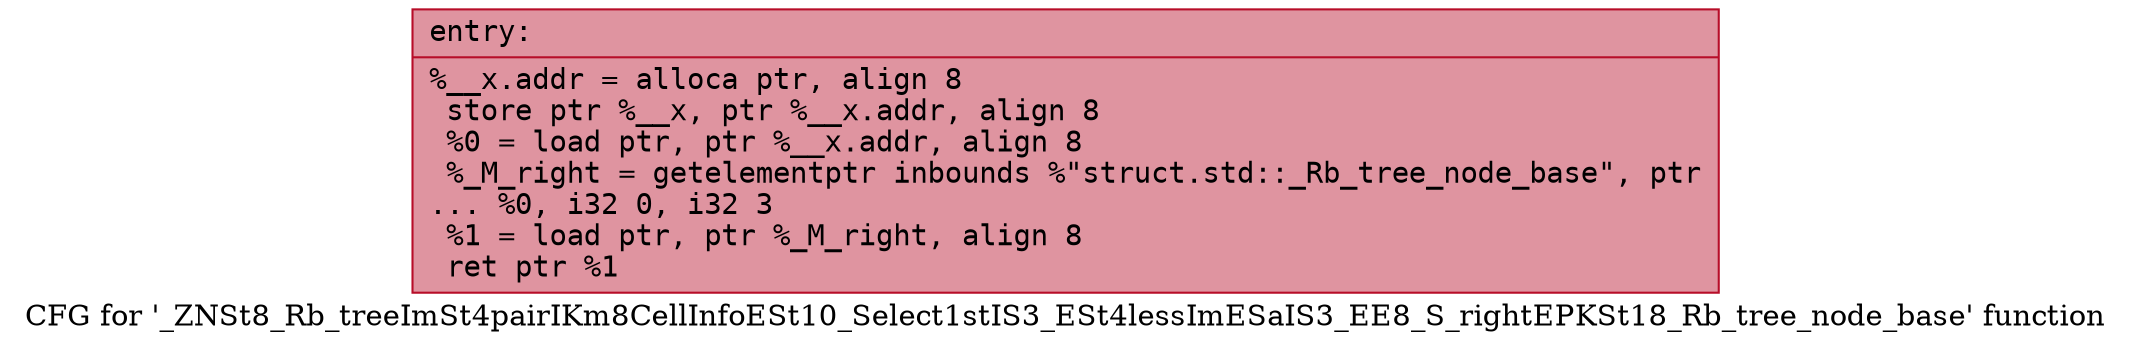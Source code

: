 digraph "CFG for '_ZNSt8_Rb_treeImSt4pairIKm8CellInfoESt10_Select1stIS3_ESt4lessImESaIS3_EE8_S_rightEPKSt18_Rb_tree_node_base' function" {
	label="CFG for '_ZNSt8_Rb_treeImSt4pairIKm8CellInfoESt10_Select1stIS3_ESt4lessImESaIS3_EE8_S_rightEPKSt18_Rb_tree_node_base' function";

	Node0x55dfe4c86bd0 [shape=record,color="#b70d28ff", style=filled, fillcolor="#b70d2870" fontname="Courier",label="{entry:\l|  %__x.addr = alloca ptr, align 8\l  store ptr %__x, ptr %__x.addr, align 8\l  %0 = load ptr, ptr %__x.addr, align 8\l  %_M_right = getelementptr inbounds %\"struct.std::_Rb_tree_node_base\", ptr\l... %0, i32 0, i32 3\l  %1 = load ptr, ptr %_M_right, align 8\l  ret ptr %1\l}"];
}
